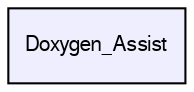 digraph "Doxygen_Assist" {
  bgcolor=transparent;
  compound=true
  node [ fontsize="10", fontname="FreeSans"];
  edge [ labelfontsize="10", labelfontname="FreeSans"];
  dir_73f4bb79b4f10026d9370397e7fae11c [shape=box, label="Doxygen_Assist", style="filled", fillcolor="#eeeeff", pencolor="black", URL="dir_73f4bb79b4f10026d9370397e7fae11c.html"];
}

